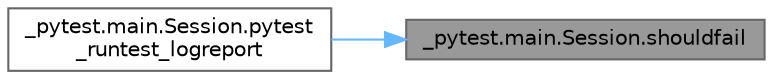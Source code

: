 digraph "_pytest.main.Session.shouldfail"
{
 // LATEX_PDF_SIZE
  bgcolor="transparent";
  edge [fontname=Helvetica,fontsize=10,labelfontname=Helvetica,labelfontsize=10];
  node [fontname=Helvetica,fontsize=10,shape=box,height=0.2,width=0.4];
  rankdir="RL";
  Node1 [id="Node000001",label="_pytest.main.Session.shouldfail",height=0.2,width=0.4,color="gray40", fillcolor="grey60", style="filled", fontcolor="black",tooltip=" "];
  Node1 -> Node2 [id="edge1_Node000001_Node000002",dir="back",color="steelblue1",style="solid",tooltip=" "];
  Node2 [id="Node000002",label="_pytest.main.Session.pytest\l_runtest_logreport",height=0.2,width=0.4,color="grey40", fillcolor="white", style="filled",URL="$class__pytest_1_1main_1_1_session.html#af6591123db1bbd275389f0255319175a",tooltip=" "];
}
